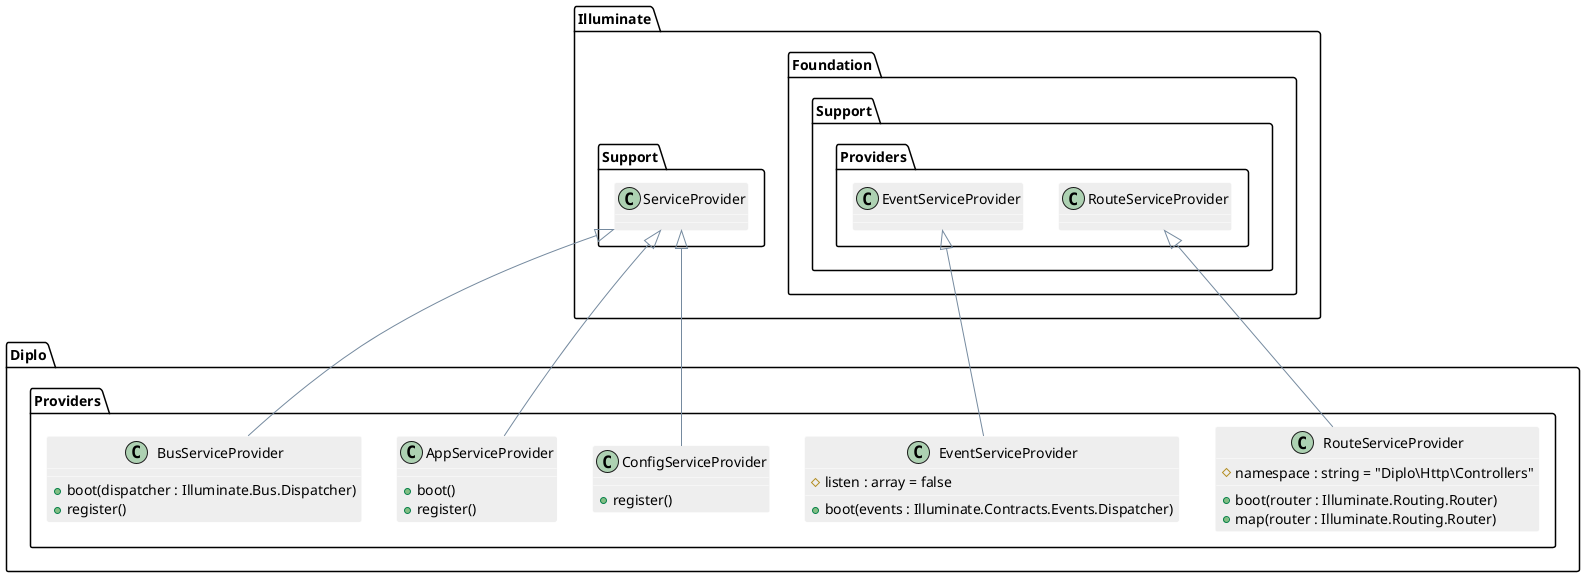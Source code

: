 @startuml

skinparam shadowing false
skinparam stereotypeCBackgroundColor #5B9BD5
' skinparam backgroundColor transparent

skinparam note {
  BackgroundColor #73AE42
  BorderColor #6CA43E
  FontColor white
}

skinparam class {
  BackgroundColor #EEEEEE
  ArrowColor #758A9F
  BorderColor #FFFFFF
}

skinparam sequence {
  ArrowColor #6CA43E

  LifeLineBorderColor #6CA43E
  LifeLineBackgroundColor #73AE42

  ParticipantBorderColor #2E75B5
  ParticipantBackgroundColor #5B9BD5

  ActorBorderColor #2E75B5
  ActorBackgroundColor #5B9BD5

  BoxLineColor #A5A5A5
}

skinparam state {
  BackgroundColor #EEEEEE
  ArrowColor #758A9F
  BorderColor #9E9E9E
}

skinparam usecase {
  BackgroundColor #EEEEEE
  BorderColor #9E9E9E

  ArrowColor #6CA43E
  ActorBorderColor #6CA43E
}

skinparam component {
  BackgroundColor #EEEEEE
  ArrowColor #758A9F
  BorderColor #9E9E9E
}

skinparam node {
  BackgroundColor #FFFFFF
  ArrowColor #758A9F
  BorderColor #9E9E9E
}

skinparam database {
  BackgroundColor #EEEEEE
  ArrowColor #758A9F
  BorderColor #9E9E9E
}
class Diplo.Providers.RouteServiceProvider {
    #namespace : string = "Diplo\Http\Controllers"
    +boot(router : Illuminate.Routing.Router)
    +map(router : Illuminate.Routing.Router)
}
class Diplo.Providers.RouteServiceProvider extends Illuminate.Foundation.Support.Providers.RouteServiceProvider
class Diplo.Providers.AppServiceProvider {
    +boot()
    +register()
}
class Diplo.Providers.AppServiceProvider extends Illuminate.Support.ServiceProvider
class Diplo.Providers.BusServiceProvider {
    +boot(dispatcher : Illuminate.Bus.Dispatcher)
    +register()
}
class Diplo.Providers.BusServiceProvider extends Illuminate.Support.ServiceProvider
class Diplo.Providers.ConfigServiceProvider {
    +register()
}
class Diplo.Providers.ConfigServiceProvider extends Illuminate.Support.ServiceProvider
class Diplo.Providers.EventServiceProvider {
    #listen : array = false
    +boot(events : Illuminate.Contracts.Events.Dispatcher)
}
class Diplo.Providers.EventServiceProvider extends Illuminate.Foundation.Support.Providers.EventServiceProvider
@enduml
